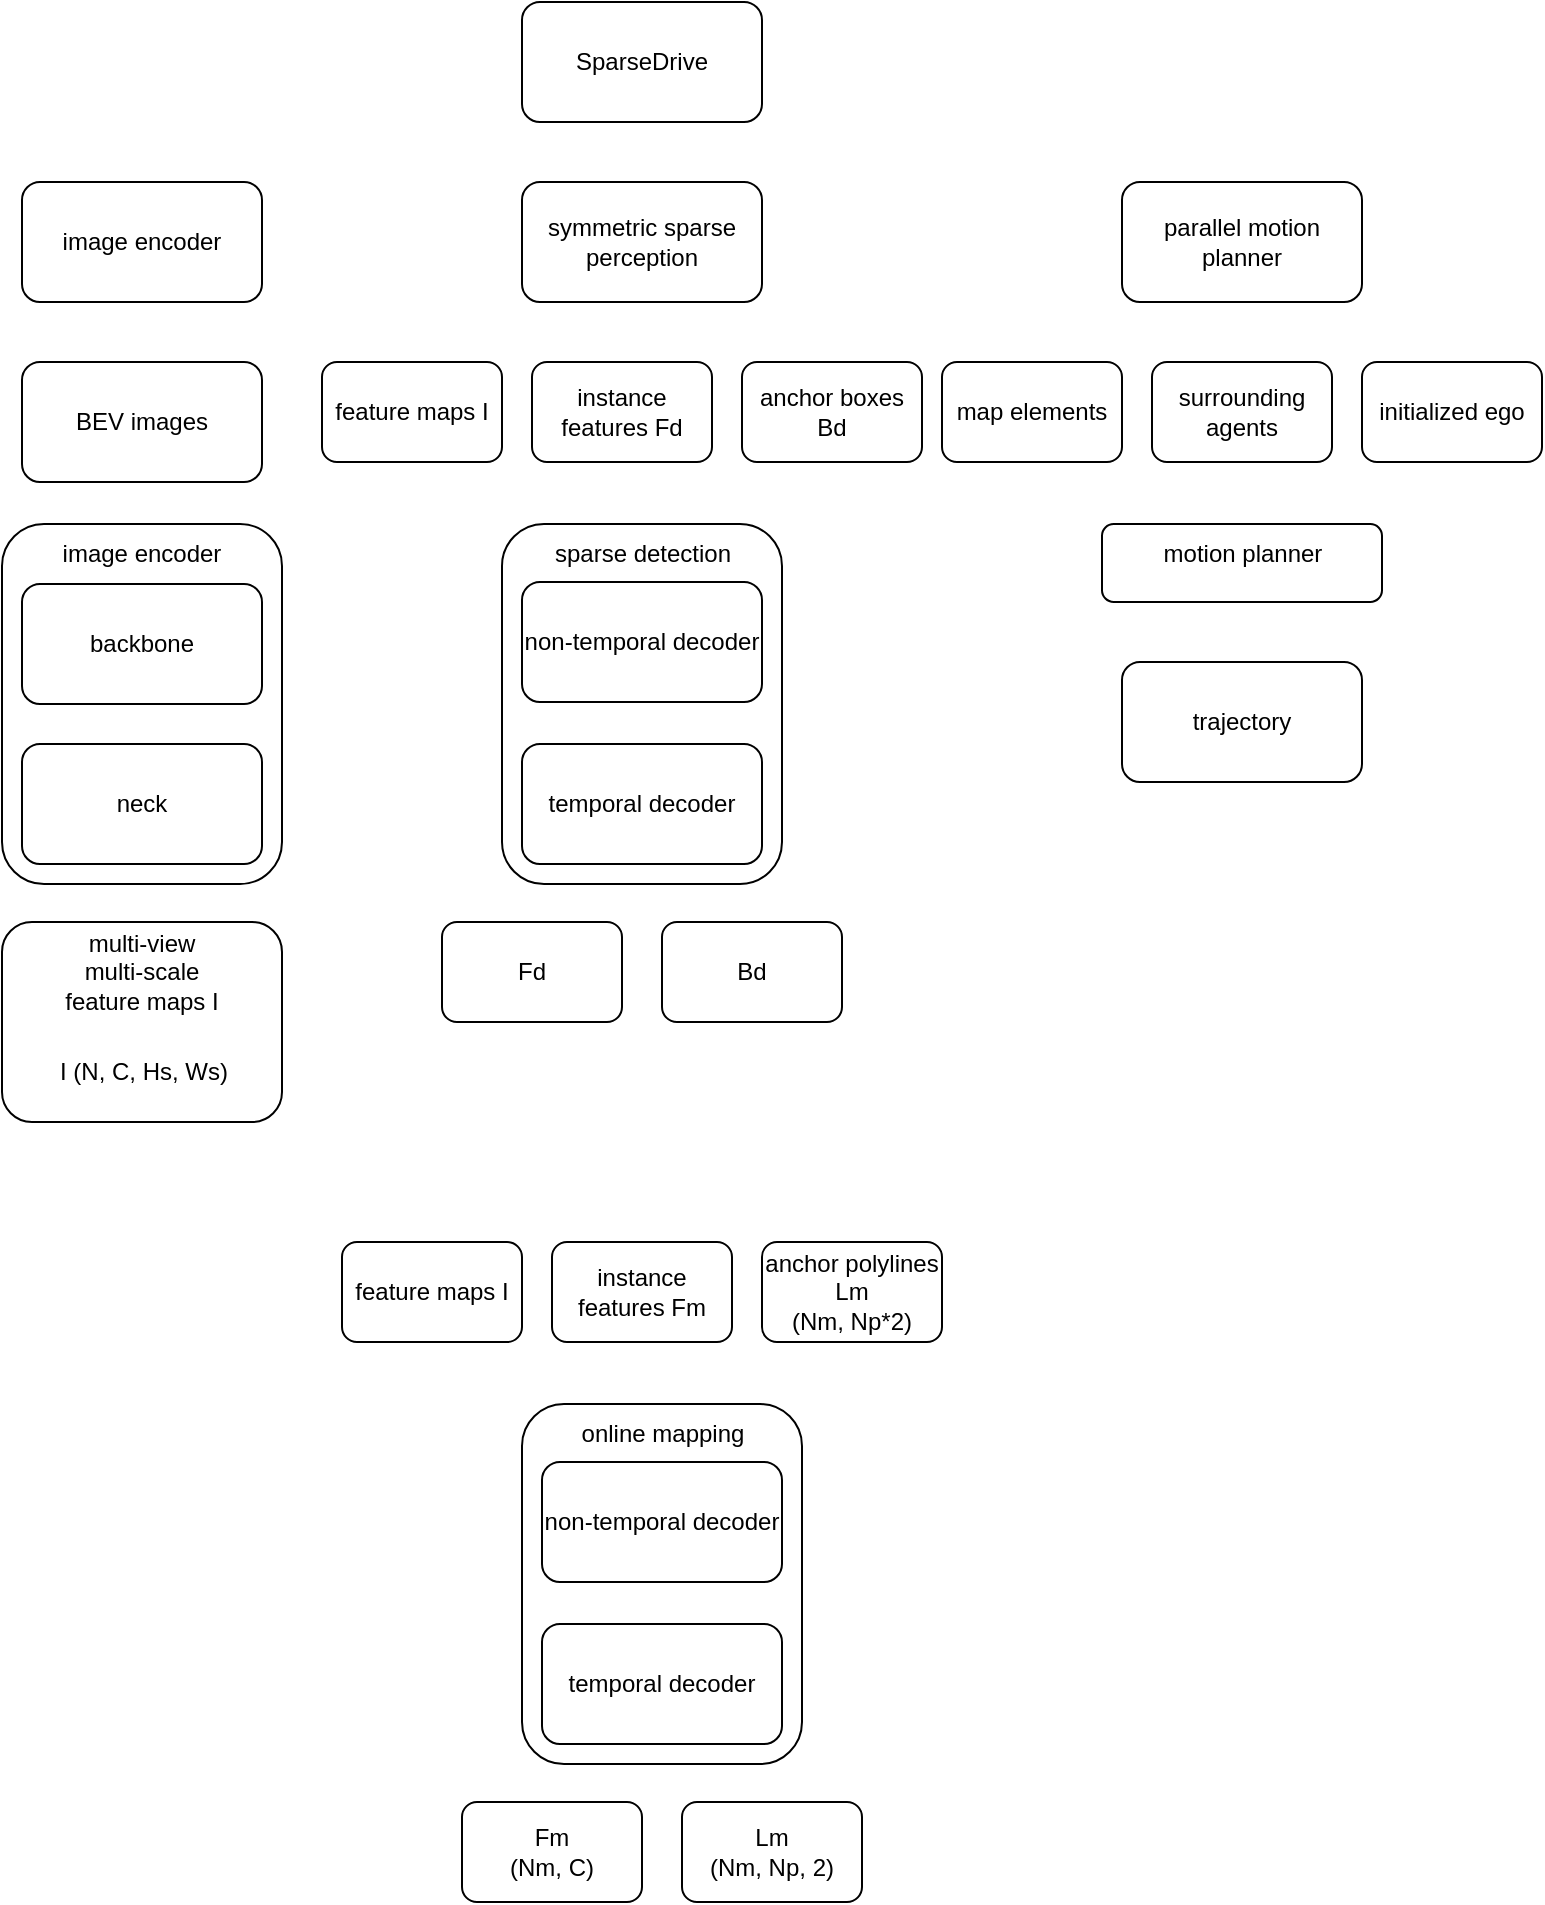 <mxfile version="24.7.12">
  <diagram name="第 1 页" id="YOAP40VyK5vfWviQJd3N">
    <mxGraphModel dx="998" dy="536" grid="1" gridSize="10" guides="1" tooltips="1" connect="1" arrows="1" fold="1" page="1" pageScale="1" pageWidth="827" pageHeight="1169" math="0" shadow="0">
      <root>
        <mxCell id="0" />
        <mxCell id="1" parent="0" />
        <mxCell id="MdxfO4Nw2_HGN67nGP4e-7" value="" style="rounded=1;whiteSpace=wrap;html=1;" vertex="1" parent="1">
          <mxGeometry x="80" y="281" width="140" height="180" as="geometry" />
        </mxCell>
        <mxCell id="MdxfO4Nw2_HGN67nGP4e-1" value="image encoder" style="rounded=1;whiteSpace=wrap;html=1;" vertex="1" parent="1">
          <mxGeometry x="90" y="110" width="120" height="60" as="geometry" />
        </mxCell>
        <mxCell id="MdxfO4Nw2_HGN67nGP4e-2" value="SparseDrive" style="rounded=1;whiteSpace=wrap;html=1;" vertex="1" parent="1">
          <mxGeometry x="340" y="20" width="120" height="60" as="geometry" />
        </mxCell>
        <mxCell id="MdxfO4Nw2_HGN67nGP4e-3" value="symmetric sparse perception" style="rounded=1;whiteSpace=wrap;html=1;" vertex="1" parent="1">
          <mxGeometry x="340" y="110" width="120" height="60" as="geometry" />
        </mxCell>
        <mxCell id="MdxfO4Nw2_HGN67nGP4e-4" value="parallel motion planner" style="rounded=1;whiteSpace=wrap;html=1;" vertex="1" parent="1">
          <mxGeometry x="640" y="110" width="120" height="60" as="geometry" />
        </mxCell>
        <mxCell id="MdxfO4Nw2_HGN67nGP4e-5" value="backbone" style="rounded=1;whiteSpace=wrap;html=1;" vertex="1" parent="1">
          <mxGeometry x="90" y="311" width="120" height="60" as="geometry" />
        </mxCell>
        <mxCell id="MdxfO4Nw2_HGN67nGP4e-6" value="neck" style="rounded=1;whiteSpace=wrap;html=1;" vertex="1" parent="1">
          <mxGeometry x="90" y="391" width="120" height="60" as="geometry" />
        </mxCell>
        <mxCell id="MdxfO4Nw2_HGN67nGP4e-8" value="image encoder" style="text;html=1;align=center;verticalAlign=middle;whiteSpace=wrap;rounded=0;" vertex="1" parent="1">
          <mxGeometry x="105" y="281" width="90" height="30" as="geometry" />
        </mxCell>
        <mxCell id="MdxfO4Nw2_HGN67nGP4e-9" value="BEV images" style="rounded=1;whiteSpace=wrap;html=1;" vertex="1" parent="1">
          <mxGeometry x="90" y="200" width="120" height="60" as="geometry" />
        </mxCell>
        <mxCell id="MdxfO4Nw2_HGN67nGP4e-10" value="" style="rounded=1;whiteSpace=wrap;html=1;" vertex="1" parent="1">
          <mxGeometry x="80" y="480" width="140" height="100" as="geometry" />
        </mxCell>
        <mxCell id="MdxfO4Nw2_HGN67nGP4e-11" value="multi-view&lt;div&gt;multi-scale&lt;/div&gt;&lt;div&gt;feature maps I&lt;/div&gt;" style="text;html=1;align=center;verticalAlign=middle;whiteSpace=wrap;rounded=0;" vertex="1" parent="1">
          <mxGeometry x="110" y="490" width="80" height="30" as="geometry" />
        </mxCell>
        <mxCell id="MdxfO4Nw2_HGN67nGP4e-13" value="I (N, C, Hs, Ws)" style="text;html=1;align=center;verticalAlign=middle;whiteSpace=wrap;rounded=0;" vertex="1" parent="1">
          <mxGeometry x="106" y="540" width="90" height="30" as="geometry" />
        </mxCell>
        <mxCell id="MdxfO4Nw2_HGN67nGP4e-15" value="" style="rounded=1;whiteSpace=wrap;html=1;" vertex="1" parent="1">
          <mxGeometry x="330" y="281" width="140" height="180" as="geometry" />
        </mxCell>
        <mxCell id="MdxfO4Nw2_HGN67nGP4e-16" value="sparse detection" style="text;html=1;align=center;verticalAlign=middle;whiteSpace=wrap;rounded=0;" vertex="1" parent="1">
          <mxGeometry x="347.5" y="281" width="105" height="30" as="geometry" />
        </mxCell>
        <mxCell id="MdxfO4Nw2_HGN67nGP4e-17" value="&lt;div&gt;Fd&lt;/div&gt;" style="rounded=1;whiteSpace=wrap;html=1;" vertex="1" parent="1">
          <mxGeometry x="300" y="480" width="90" height="50" as="geometry" />
        </mxCell>
        <mxCell id="MdxfO4Nw2_HGN67nGP4e-18" value="&lt;div&gt;Bd&lt;/div&gt;" style="rounded=1;whiteSpace=wrap;html=1;" vertex="1" parent="1">
          <mxGeometry x="410" y="480" width="90" height="50" as="geometry" />
        </mxCell>
        <mxCell id="MdxfO4Nw2_HGN67nGP4e-19" value="" style="rounded=1;whiteSpace=wrap;html=1;" vertex="1" parent="1">
          <mxGeometry x="630" y="281" width="140" height="39" as="geometry" />
        </mxCell>
        <mxCell id="MdxfO4Nw2_HGN67nGP4e-20" value="motion planner" style="text;html=1;align=center;verticalAlign=middle;whiteSpace=wrap;rounded=0;" vertex="1" parent="1">
          <mxGeometry x="647.5" y="281" width="105" height="30" as="geometry" />
        </mxCell>
        <mxCell id="MdxfO4Nw2_HGN67nGP4e-21" value="map elements" style="rounded=1;whiteSpace=wrap;html=1;" vertex="1" parent="1">
          <mxGeometry x="550" y="200" width="90" height="50" as="geometry" />
        </mxCell>
        <mxCell id="MdxfO4Nw2_HGN67nGP4e-22" value="surrounding agents" style="rounded=1;whiteSpace=wrap;html=1;" vertex="1" parent="1">
          <mxGeometry x="655" y="200" width="90" height="50" as="geometry" />
        </mxCell>
        <mxCell id="MdxfO4Nw2_HGN67nGP4e-23" value="initialized ego" style="rounded=1;whiteSpace=wrap;html=1;" vertex="1" parent="1">
          <mxGeometry x="760" y="200" width="90" height="50" as="geometry" />
        </mxCell>
        <mxCell id="MdxfO4Nw2_HGN67nGP4e-24" value="trajectory" style="rounded=1;whiteSpace=wrap;html=1;" vertex="1" parent="1">
          <mxGeometry x="640" y="350" width="120" height="60" as="geometry" />
        </mxCell>
        <mxCell id="MdxfO4Nw2_HGN67nGP4e-25" value="feature maps I" style="rounded=1;whiteSpace=wrap;html=1;" vertex="1" parent="1">
          <mxGeometry x="240" y="200" width="90" height="50" as="geometry" />
        </mxCell>
        <mxCell id="MdxfO4Nw2_HGN67nGP4e-26" value="instance features Fd" style="rounded=1;whiteSpace=wrap;html=1;" vertex="1" parent="1">
          <mxGeometry x="345" y="200" width="90" height="50" as="geometry" />
        </mxCell>
        <mxCell id="MdxfO4Nw2_HGN67nGP4e-27" value="anchor boxes Bd" style="rounded=1;whiteSpace=wrap;html=1;" vertex="1" parent="1">
          <mxGeometry x="450" y="200" width="90" height="50" as="geometry" />
        </mxCell>
        <mxCell id="MdxfO4Nw2_HGN67nGP4e-28" value="non-temporal decoder" style="rounded=1;whiteSpace=wrap;html=1;" vertex="1" parent="1">
          <mxGeometry x="340" y="310" width="120" height="60" as="geometry" />
        </mxCell>
        <mxCell id="MdxfO4Nw2_HGN67nGP4e-29" value="temporal decoder" style="rounded=1;whiteSpace=wrap;html=1;" vertex="1" parent="1">
          <mxGeometry x="340" y="391" width="120" height="60" as="geometry" />
        </mxCell>
        <mxCell id="MdxfO4Nw2_HGN67nGP4e-36" value="" style="rounded=1;whiteSpace=wrap;html=1;" vertex="1" parent="1">
          <mxGeometry x="340" y="721" width="140" height="180" as="geometry" />
        </mxCell>
        <mxCell id="MdxfO4Nw2_HGN67nGP4e-37" value="online mapping" style="text;html=1;align=center;verticalAlign=middle;whiteSpace=wrap;rounded=0;" vertex="1" parent="1">
          <mxGeometry x="357.5" y="721" width="105" height="30" as="geometry" />
        </mxCell>
        <mxCell id="MdxfO4Nw2_HGN67nGP4e-38" value="&lt;div&gt;Fm&lt;/div&gt;&lt;div&gt;(Nm, C)&lt;/div&gt;" style="rounded=1;whiteSpace=wrap;html=1;" vertex="1" parent="1">
          <mxGeometry x="310" y="920" width="90" height="50" as="geometry" />
        </mxCell>
        <mxCell id="MdxfO4Nw2_HGN67nGP4e-39" value="&lt;div&gt;Lm&lt;/div&gt;&lt;div&gt;(Nm, Np, 2)&lt;/div&gt;" style="rounded=1;whiteSpace=wrap;html=1;" vertex="1" parent="1">
          <mxGeometry x="420" y="920" width="90" height="50" as="geometry" />
        </mxCell>
        <mxCell id="MdxfO4Nw2_HGN67nGP4e-40" value="feature maps I" style="rounded=1;whiteSpace=wrap;html=1;" vertex="1" parent="1">
          <mxGeometry x="250" y="640" width="90" height="50" as="geometry" />
        </mxCell>
        <mxCell id="MdxfO4Nw2_HGN67nGP4e-41" value="instance features Fm" style="rounded=1;whiteSpace=wrap;html=1;" vertex="1" parent="1">
          <mxGeometry x="355" y="640" width="90" height="50" as="geometry" />
        </mxCell>
        <mxCell id="MdxfO4Nw2_HGN67nGP4e-42" value="anchor polylines Lm&lt;div&gt;(Nm, Np*2)&lt;/div&gt;" style="rounded=1;whiteSpace=wrap;html=1;" vertex="1" parent="1">
          <mxGeometry x="460" y="640" width="90" height="50" as="geometry" />
        </mxCell>
        <mxCell id="MdxfO4Nw2_HGN67nGP4e-43" value="non-temporal decoder" style="rounded=1;whiteSpace=wrap;html=1;" vertex="1" parent="1">
          <mxGeometry x="350" y="750" width="120" height="60" as="geometry" />
        </mxCell>
        <mxCell id="MdxfO4Nw2_HGN67nGP4e-44" value="temporal decoder" style="rounded=1;whiteSpace=wrap;html=1;" vertex="1" parent="1">
          <mxGeometry x="350" y="831" width="120" height="60" as="geometry" />
        </mxCell>
      </root>
    </mxGraphModel>
  </diagram>
</mxfile>
